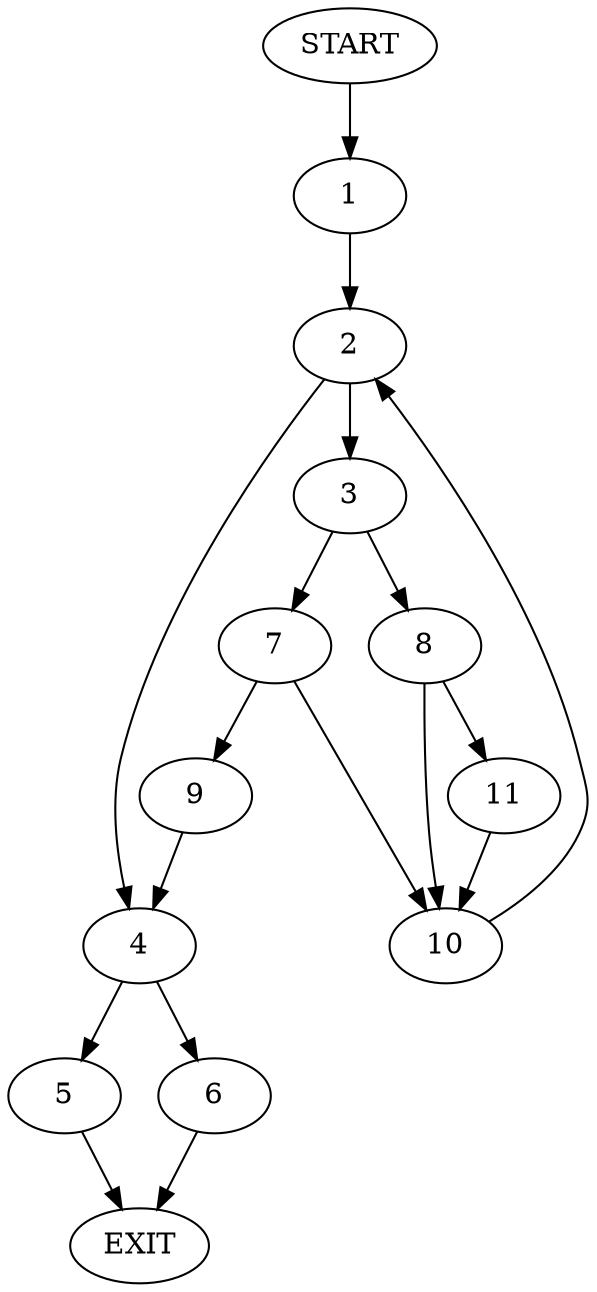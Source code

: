digraph {
0 [label="START"]
12 [label="EXIT"]
0 -> 1
1 -> 2
2 -> 3
2 -> 4
4 -> 5
4 -> 6
3 -> 7
3 -> 8
7 -> 9
7 -> 10
8 -> 10
8 -> 11
10 -> 2
11 -> 10
9 -> 4
5 -> 12
6 -> 12
}

